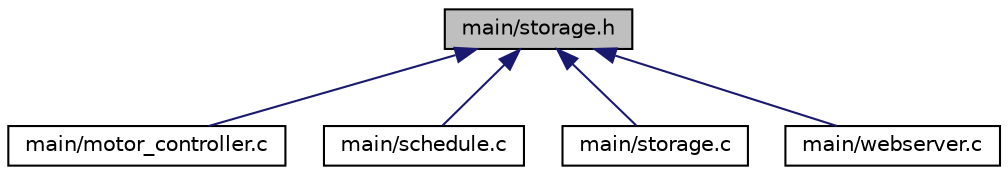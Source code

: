 digraph "main/storage.h"
{
 // LATEX_PDF_SIZE
  edge [fontname="Helvetica",fontsize="10",labelfontname="Helvetica",labelfontsize="10"];
  node [fontname="Helvetica",fontsize="10",shape=record];
  Node1 [label="main/storage.h",height=0.2,width=0.4,color="black", fillcolor="grey75", style="filled", fontcolor="black",tooltip="Non-volatile storage interface for persistent data management."];
  Node1 -> Node2 [dir="back",color="midnightblue",fontsize="10",style="solid",fontname="Helvetica"];
  Node2 [label="main/motor_controller.c",height=0.2,width=0.4,color="black", fillcolor="white", style="filled",URL="$motor__controller_8c.html",tooltip=" "];
  Node1 -> Node3 [dir="back",color="midnightblue",fontsize="10",style="solid",fontname="Helvetica"];
  Node3 [label="main/schedule.c",height=0.2,width=0.4,color="black", fillcolor="white", style="filled",URL="$schedule_8c.html",tooltip="Schedule Management Implementation."];
  Node1 -> Node4 [dir="back",color="midnightblue",fontsize="10",style="solid",fontname="Helvetica"];
  Node4 [label="main/storage.c",height=0.2,width=0.4,color="black", fillcolor="white", style="filled",URL="$storage_8c.html",tooltip="Persistent Storage Implementation using NVS."];
  Node1 -> Node5 [dir="back",color="midnightblue",fontsize="10",style="solid",fontname="Helvetica"];
  Node5 [label="main/webserver.c",height=0.2,width=0.4,color="black", fillcolor="white", style="filled",URL="$webserver_8c.html",tooltip="HTTP Web Server Implementation for Motor Controller."];
}
